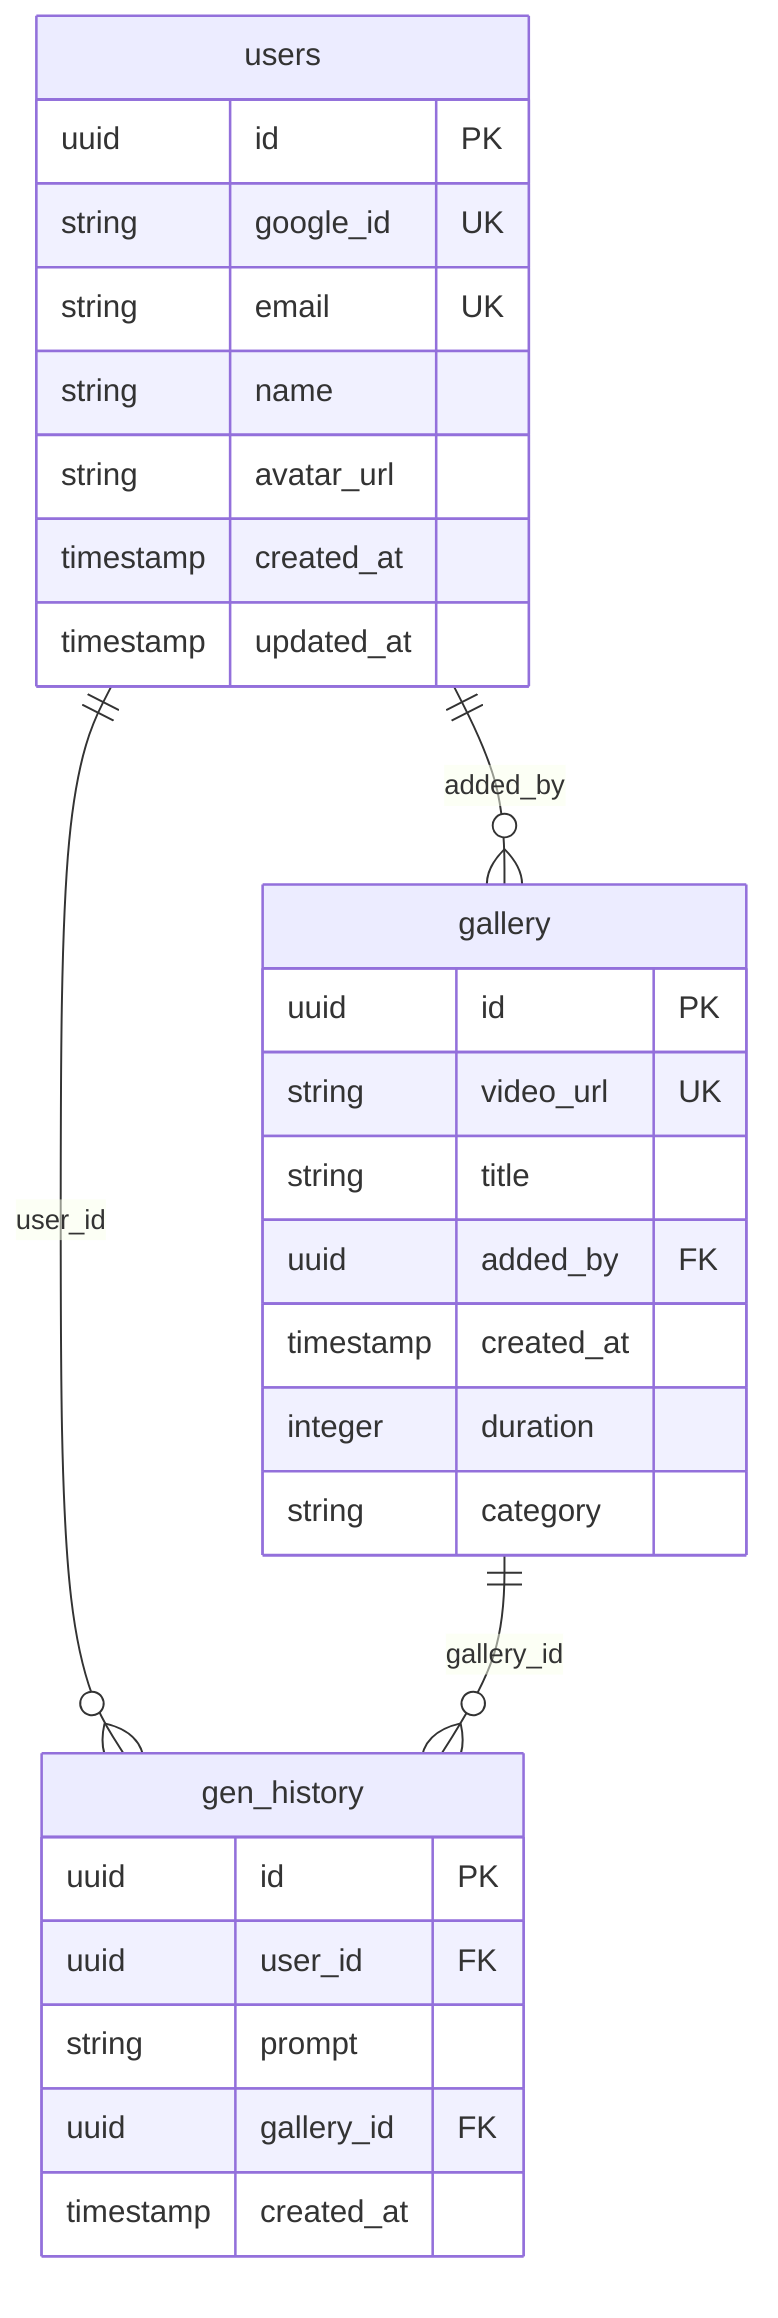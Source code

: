 erDiagram
    users ||--o{ gallery : "added_by"
    users ||--o{ gen_history : "user_id"
    gallery ||--o{ gen_history : "gallery_id"

    users {
        uuid id PK
        string google_id UK
        string email UK
        string name
        string avatar_url
        timestamp created_at
        timestamp updated_at
    }

    gallery {
        uuid id PK
        string video_url UK
        string title
        uuid added_by FK
        timestamp created_at
        integer duration
        string category
    }

    gen_history {
        uuid id PK
        uuid user_id FK
        string prompt
        uuid gallery_id FK
        timestamp created_at
    }